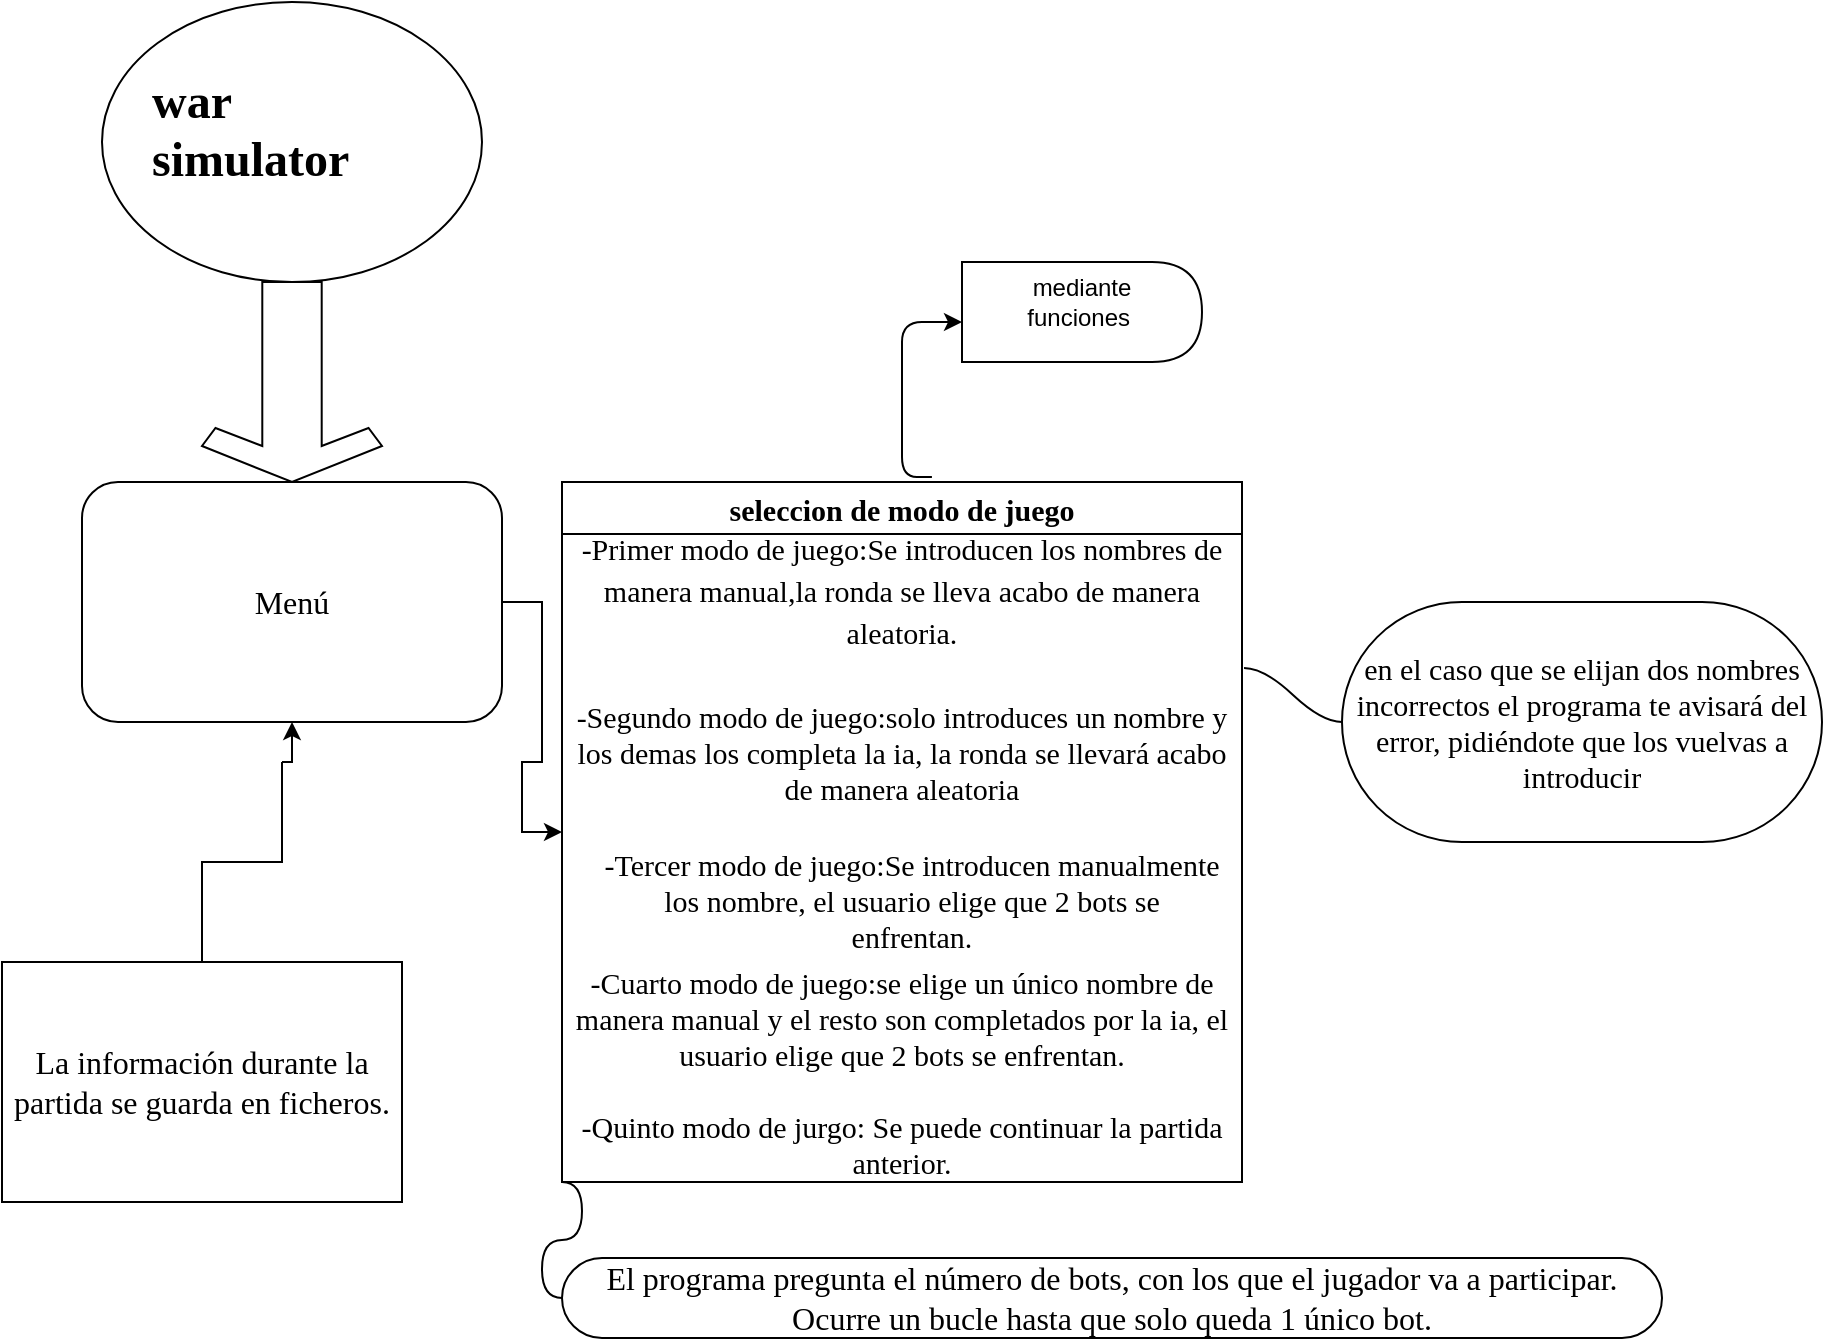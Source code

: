<mxfile version="14.6.13" type="github">
  <diagram id="EyykRgJbTBzst2TbG_7H" name="Page-1">
    <mxGraphModel dx="1278" dy="580" grid="1" gridSize="10" guides="1" tooltips="1" connect="1" arrows="1" fold="1" page="1" pageScale="1" pageWidth="1169" pageHeight="827" math="0" shadow="0">
      <root>
        <mxCell id="0" />
        <mxCell id="1" parent="0" />
        <mxCell id="oetUtK0mM1qXIEH1qYYt-2" value="" style="ellipse;whiteSpace=wrap;html=1;" parent="1" vertex="1">
          <mxGeometry x="420" y="50" width="190" height="140" as="geometry" />
        </mxCell>
        <mxCell id="wmIor--7g2cavVn0_L6w-4" value="&lt;h1&gt;&lt;font face=&quot;Georgia&quot; style=&quot;font-size: 24px&quot;&gt;war simulator&lt;/font&gt;&lt;/h1&gt;" style="text;html=1;strokeColor=none;fillColor=none;spacing=5;spacingTop=-20;whiteSpace=wrap;overflow=hidden;rounded=0;" parent="1" vertex="1">
          <mxGeometry x="440" y="80" width="150" height="80" as="geometry" />
        </mxCell>
        <mxCell id="wmIor--7g2cavVn0_L6w-9" value="" style="html=1;shadow=0;dashed=0;align=center;verticalAlign=middle;shape=mxgraph.arrows2.sharpArrow2;dy1=0.67;dx1=18;dx2=18;dy3=0.15;dx3=27;notch=0;direction=south;" parent="1" vertex="1">
          <mxGeometry x="470" y="190" width="90" height="100" as="geometry" />
        </mxCell>
        <mxCell id="wmIor--7g2cavVn0_L6w-29" style="edgeStyle=orthogonalEdgeStyle;rounded=0;orthogonalLoop=1;jettySize=auto;html=1;" parent="1" source="wmIor--7g2cavVn0_L6w-25" target="wmIor--7g2cavVn0_L6w-30" edge="1">
          <mxGeometry relative="1" as="geometry">
            <mxPoint x="680" y="350" as="targetPoint" />
          </mxGeometry>
        </mxCell>
        <mxCell id="wmIor--7g2cavVn0_L6w-25" value="&lt;font face=&quot;Times New Roman&quot; size=&quot;3&quot;&gt;Menú&lt;/font&gt;" style="rounded=1;whiteSpace=wrap;html=1;" parent="1" vertex="1">
          <mxGeometry x="410" y="290" width="210" height="120" as="geometry" />
        </mxCell>
        <mxCell id="wmIor--7g2cavVn0_L6w-30" value="seleccion de modo de juego" style="swimlane;fontStyle=1;childLayout=stackLayout;horizontal=1;startSize=26;horizontalStack=0;resizeParent=1;resizeParentMax=0;resizeLast=0;collapsible=1;marginBottom=0;fontFamily=Georgia;fontSize=15;" parent="1" vertex="1">
          <mxGeometry x="650" y="290" width="340" height="350" as="geometry" />
        </mxCell>
        <mxCell id="wmIor--7g2cavVn0_L6w-36" value="&lt;h3&gt;&lt;span style=&quot;font-size: 15px ; font-weight: normal&quot;&gt;&lt;font style=&quot;font-size: 15px&quot;&gt;-Primer modo de juego:Se introducen los nombres de manera manual,la ronda se lleva acabo de manera aleatoria.&lt;/font&gt;&lt;/span&gt;&lt;/h3&gt;&lt;div&gt;&lt;span style=&quot;font-weight: normal&quot;&gt;&lt;font style=&quot;font-size: 12px&quot;&gt;&lt;br&gt;&lt;/font&gt;&lt;/span&gt;&lt;/div&gt;" style="text;html=1;strokeColor=none;fillColor=none;align=center;verticalAlign=middle;whiteSpace=wrap;rounded=0;fontFamily=Georgia;fontSize=15;" parent="wmIor--7g2cavVn0_L6w-30" vertex="1">
          <mxGeometry y="26" width="340" height="74" as="geometry" />
        </mxCell>
        <mxCell id="wmIor--7g2cavVn0_L6w-38" value="&lt;font style=&quot;font-size: 15px&quot;&gt;-Segundo modo de juego:solo introduces un nombre y los demas los completa la ia, la ronda se llevará acabo de manera aleatoria&lt;/font&gt;" style="text;html=1;strokeColor=none;fillColor=none;align=center;verticalAlign=middle;whiteSpace=wrap;rounded=0;fontFamily=Georgia;fontSize=15;" parent="wmIor--7g2cavVn0_L6w-30" vertex="1">
          <mxGeometry y="100" width="340" height="70" as="geometry" />
        </mxCell>
        <mxCell id="wmIor--7g2cavVn0_L6w-34" value="&lt;h3&gt;&lt;br&gt;&lt;/h3&gt;&lt;div&gt;&lt;br&gt;&lt;/div&gt;&lt;div&gt;&lt;br&gt;&lt;/div&gt;" style="text;html=1;align=center;verticalAlign=middle;resizable=0;points=[];autosize=1;strokeColor=none;" parent="wmIor--7g2cavVn0_L6w-30" vertex="1">
          <mxGeometry y="170" width="340" height="70" as="geometry" />
        </mxCell>
        <mxCell id="wmIor--7g2cavVn0_L6w-42" value="-Cuarto modo de juego:se elige un único nombre de manera manual y el resto son completados por la ia, el usuario elige que 2 bots se enfrentan.&lt;br&gt;&lt;br&gt;-Quinto modo de jurgo: Se puede continuar la partida anterior." style="text;html=1;strokeColor=none;fillColor=none;align=center;verticalAlign=middle;whiteSpace=wrap;rounded=0;fontFamily=Georgia;fontSize=15;" parent="wmIor--7g2cavVn0_L6w-30" vertex="1">
          <mxGeometry y="240" width="340" height="110" as="geometry" />
        </mxCell>
        <mxCell id="St34alJCIV85MOsY1Ajb-10" style="edgeStyle=orthogonalEdgeStyle;rounded=0;orthogonalLoop=1;jettySize=auto;html=1;entryX=0.5;entryY=1;entryDx=0;entryDy=0;" edge="1" parent="1" target="wmIor--7g2cavVn0_L6w-25">
          <mxGeometry relative="1" as="geometry">
            <mxPoint x="510" y="430" as="sourcePoint" />
          </mxGeometry>
        </mxCell>
        <mxCell id="wmIor--7g2cavVn0_L6w-48" value="&lt;br&gt;&lt;span&gt;-Tercer modo de juego:Se introducen manualmente los nombre, el usuario elige que 2 bots se enfrentan.&lt;/span&gt;" style="text;html=1;strokeColor=none;fillColor=none;align=center;verticalAlign=middle;whiteSpace=wrap;rounded=0;fontFamily=Georgia;fontSize=15;" parent="1" vertex="1">
          <mxGeometry x="670" y="450" width="310" height="80" as="geometry" />
        </mxCell>
        <mxCell id="wmIor--7g2cavVn0_L6w-49" value="en el caso que se elijan dos nombres incorrectos el programa te avisará del error, pidiéndote que los vuelvas a introducir" style="whiteSpace=wrap;html=1;rounded=1;arcSize=50;align=center;verticalAlign=middle;strokeWidth=1;autosize=1;spacing=4;treeFolding=1;treeMoving=1;newEdgeStyle={&quot;edgeStyle&quot;:&quot;entityRelationEdgeStyle&quot;,&quot;startArrow&quot;:&quot;none&quot;,&quot;endArrow&quot;:&quot;none&quot;,&quot;segment&quot;:10,&quot;curved&quot;:1};fontFamily=Georgia;fontSize=15;" parent="1" vertex="1">
          <mxGeometry x="1040" y="350" width="240" height="120" as="geometry" />
        </mxCell>
        <mxCell id="wmIor--7g2cavVn0_L6w-50" value="" style="edgeStyle=entityRelationEdgeStyle;startArrow=none;endArrow=none;segment=10;curved=1;fontFamily=Georgia;fontSize=15;exitX=1.003;exitY=0.905;exitDx=0;exitDy=0;exitPerimeter=0;" parent="1" source="wmIor--7g2cavVn0_L6w-36" target="wmIor--7g2cavVn0_L6w-49" edge="1">
          <mxGeometry relative="1" as="geometry">
            <mxPoint x="750" y="400" as="sourcePoint" />
          </mxGeometry>
        </mxCell>
        <mxCell id="St34alJCIV85MOsY1Ajb-1" value="" style="edgeStyle=elbowEdgeStyle;elbow=horizontal;endArrow=classic;html=1;exitX=0.544;exitY=-0.007;exitDx=0;exitDy=0;exitPerimeter=0;" edge="1" parent="1" source="wmIor--7g2cavVn0_L6w-30">
          <mxGeometry width="50" height="50" relative="1" as="geometry">
            <mxPoint x="620" y="320" as="sourcePoint" />
            <mxPoint x="850" y="210" as="targetPoint" />
            <Array as="points">
              <mxPoint x="820" y="280" />
            </Array>
          </mxGeometry>
        </mxCell>
        <mxCell id="St34alJCIV85MOsY1Ajb-2" value="" style="shape=delay;whiteSpace=wrap;html=1;" vertex="1" parent="1">
          <mxGeometry x="850" y="180" width="120" height="50" as="geometry" />
        </mxCell>
        <mxCell id="St34alJCIV85MOsY1Ajb-3" value="mediante funciones&amp;nbsp;" style="text;html=1;strokeColor=none;fillColor=none;align=center;verticalAlign=middle;whiteSpace=wrap;rounded=0;" vertex="1" parent="1">
          <mxGeometry x="870" y="180" width="80" height="40" as="geometry" />
        </mxCell>
        <mxCell id="St34alJCIV85MOsY1Ajb-5" value="&lt;font face=&quot;Times New Roman&quot; size=&quot;3&quot;&gt;El programa pregunta el número de bots, con los que el jugador va a participar.&lt;br&gt;Ocurre un bucle hasta que solo queda 1 único bot.&lt;br&gt;&lt;/font&gt;" style="whiteSpace=wrap;html=1;rounded=1;arcSize=50;align=center;verticalAlign=middle;strokeWidth=1;autosize=1;spacing=4;treeFolding=1;treeMoving=1;newEdgeStyle={&quot;edgeStyle&quot;:&quot;entityRelationEdgeStyle&quot;,&quot;startArrow&quot;:&quot;none&quot;,&quot;endArrow&quot;:&quot;none&quot;,&quot;segment&quot;:10,&quot;curved&quot;:1};" vertex="1" parent="1">
          <mxGeometry x="650" y="678" width="550" height="40" as="geometry" />
        </mxCell>
        <mxCell id="St34alJCIV85MOsY1Ajb-6" value="" style="edgeStyle=entityRelationEdgeStyle;startArrow=none;endArrow=none;segment=10;curved=1;exitX=0;exitY=1;exitDx=0;exitDy=0;" edge="1" parent="1" source="wmIor--7g2cavVn0_L6w-42">
          <mxGeometry relative="1" as="geometry">
            <mxPoint x="620" y="310" as="sourcePoint" />
            <mxPoint x="650" y="698" as="targetPoint" />
          </mxGeometry>
        </mxCell>
        <mxCell id="St34alJCIV85MOsY1Ajb-8" value="&lt;font face=&quot;Times New Roman&quot; size=&quot;3&quot;&gt;La información durante la partida se guarda en ficheros.&lt;/font&gt;" style="whiteSpace=wrap;html=1;align=center;verticalAlign=middle;treeFolding=1;treeMoving=1;newEdgeStyle={&quot;edgeStyle&quot;:&quot;elbowEdgeStyle&quot;,&quot;startArrow&quot;:&quot;none&quot;,&quot;endArrow&quot;:&quot;none&quot;};" vertex="1" parent="1">
          <mxGeometry x="370" y="530" width="200" height="120" as="geometry" />
        </mxCell>
        <mxCell id="St34alJCIV85MOsY1Ajb-9" value="" style="edgeStyle=elbowEdgeStyle;elbow=vertical;startArrow=none;endArrow=none;rounded=0;" edge="1" target="St34alJCIV85MOsY1Ajb-8" parent="1">
          <mxGeometry relative="1" as="geometry">
            <mxPoint x="510" y="430" as="sourcePoint" />
          </mxGeometry>
        </mxCell>
      </root>
    </mxGraphModel>
  </diagram>
</mxfile>
